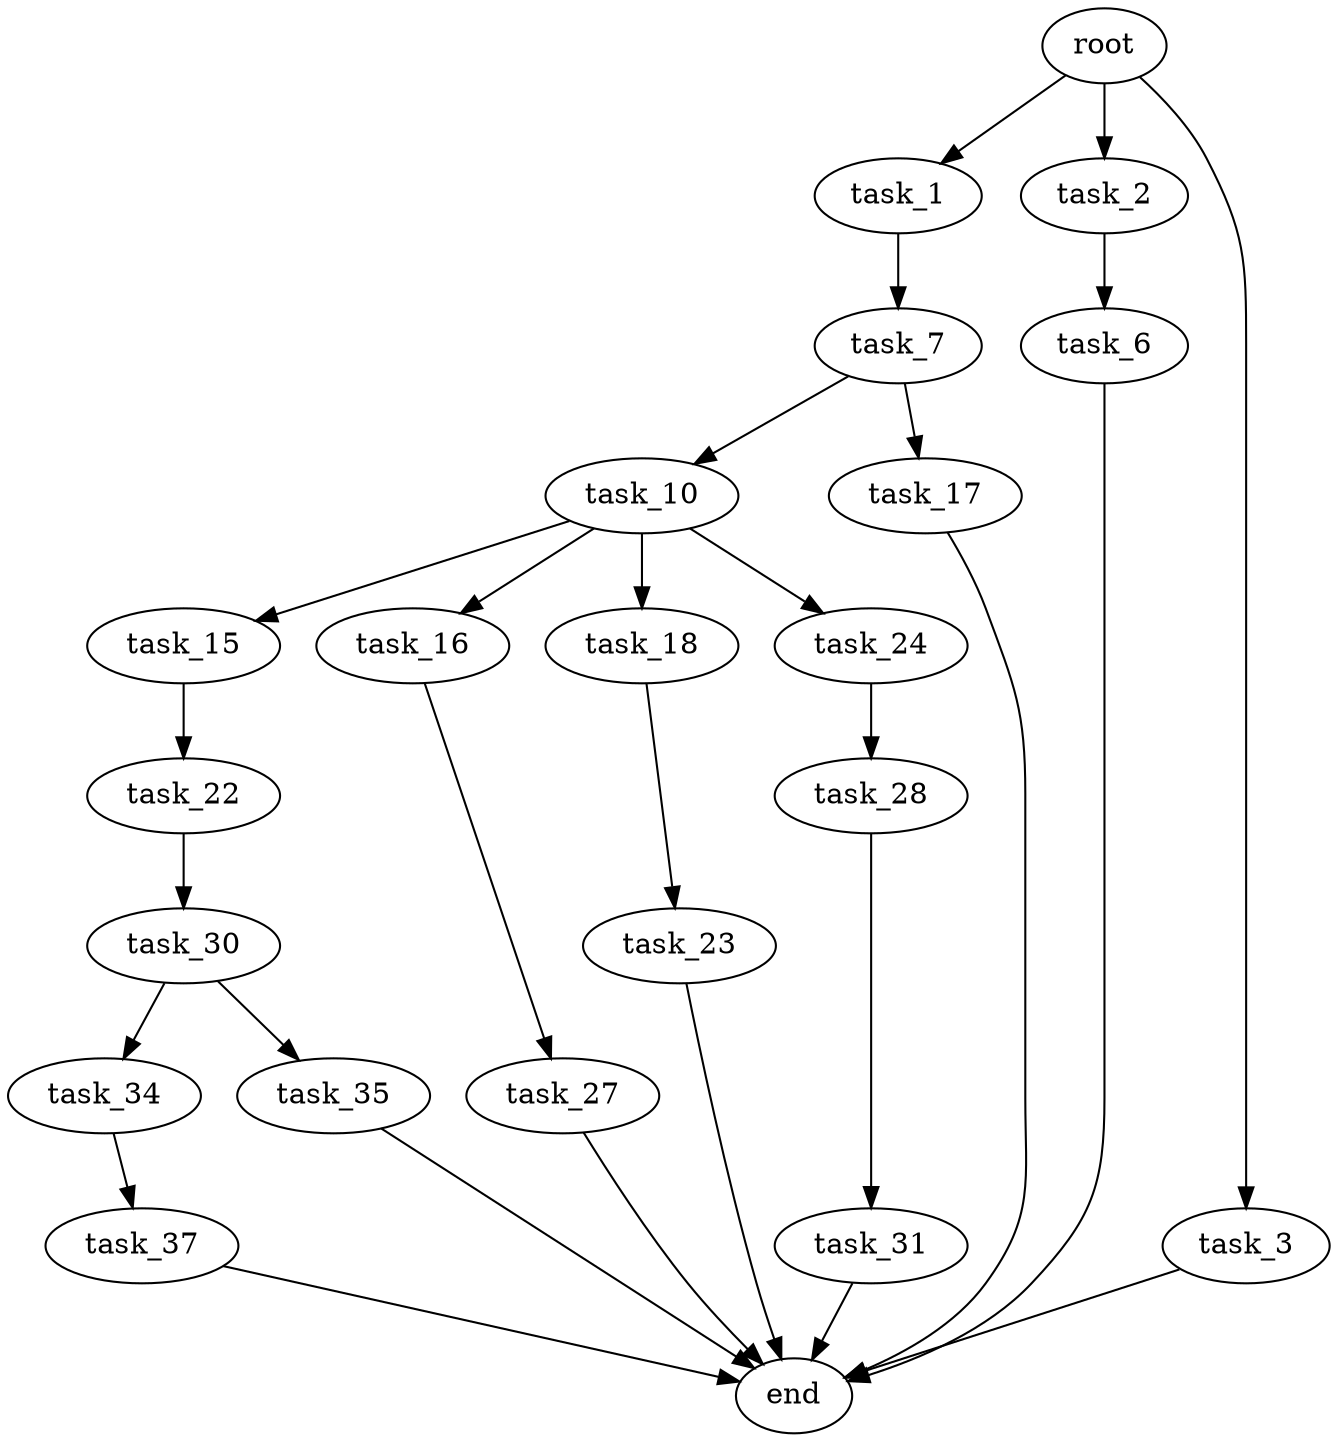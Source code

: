 digraph G {
  root [size="0.000000"];
  task_1 [size="5242209244.000000"];
  task_2 [size="10080553606.000000"];
  task_3 [size="16768777382.000000"];
  task_6 [size="28991029248.000000"];
  task_7 [size="484125008348.000000"];
  task_10 [size="636317779519.000000"];
  task_15 [size="3111869870.000000"];
  task_16 [size="85914633912.000000"];
  task_17 [size="68719476736.000000"];
  task_18 [size="2496257383.000000"];
  task_22 [size="8589934592.000000"];
  task_23 [size="6817919438.000000"];
  task_24 [size="28229261873.000000"];
  task_27 [size="549755813888.000000"];
  task_28 [size="667461245.000000"];
  task_30 [size="1246268244966.000000"];
  task_31 [size="1547200599.000000"];
  task_34 [size="658658079748.000000"];
  task_35 [size="28991029248.000000"];
  task_37 [size="549755813888.000000"];
  end [size="0.000000"];

  root -> task_1 [size="1.000000"];
  root -> task_2 [size="1.000000"];
  root -> task_3 [size="1.000000"];
  task_1 -> task_7 [size="134217728.000000"];
  task_2 -> task_6 [size="209715200.000000"];
  task_3 -> end [size="1.000000"];
  task_6 -> end [size="1.000000"];
  task_7 -> task_10 [size="679477248.000000"];
  task_7 -> task_17 [size="679477248.000000"];
  task_10 -> task_15 [size="536870912.000000"];
  task_10 -> task_16 [size="536870912.000000"];
  task_10 -> task_18 [size="536870912.000000"];
  task_10 -> task_24 [size="536870912.000000"];
  task_15 -> task_22 [size="209715200.000000"];
  task_16 -> task_27 [size="75497472.000000"];
  task_17 -> end [size="1.000000"];
  task_18 -> task_23 [size="75497472.000000"];
  task_22 -> task_30 [size="33554432.000000"];
  task_23 -> end [size="1.000000"];
  task_24 -> task_28 [size="134217728.000000"];
  task_27 -> end [size="1.000000"];
  task_28 -> task_31 [size="33554432.000000"];
  task_30 -> task_34 [size="838860800.000000"];
  task_30 -> task_35 [size="838860800.000000"];
  task_31 -> end [size="1.000000"];
  task_34 -> task_37 [size="411041792.000000"];
  task_35 -> end [size="1.000000"];
  task_37 -> end [size="1.000000"];
}
